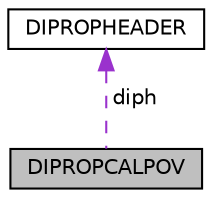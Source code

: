digraph "DIPROPCALPOV"
{
 // LATEX_PDF_SIZE
  edge [fontname="Helvetica",fontsize="10",labelfontname="Helvetica",labelfontsize="10"];
  node [fontname="Helvetica",fontsize="10",shape=record];
  Node1 [label="DIPROPCALPOV",height=0.2,width=0.4,color="black", fillcolor="grey75", style="filled", fontcolor="black",tooltip=" "];
  Node2 -> Node1 [dir="back",color="darkorchid3",fontsize="10",style="dashed",label=" diph" ,fontname="Helvetica"];
  Node2 [label="DIPROPHEADER",height=0.2,width=0.4,color="black", fillcolor="white", style="filled",URL="$structDIPROPHEADER.html",tooltip=" "];
}
